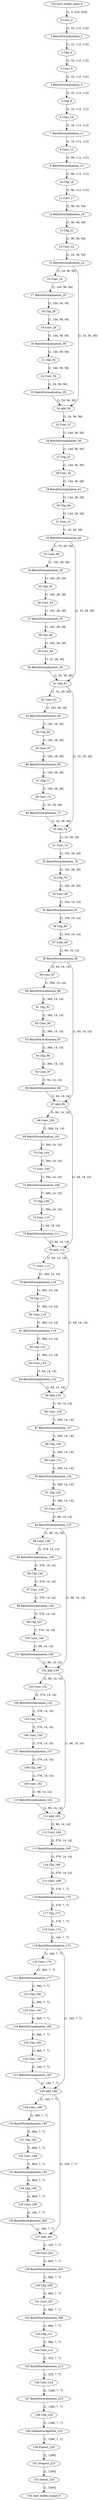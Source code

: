 strict digraph  {
"0 Conv_0" [id=0, type=Conv];
"1 BatchNormalization_1" [id=1, type=BatchNormalization];
"2 Clip_4" [id=2, type=Clip];
"3 Conv_5" [id=3, type=Conv];
"4 BatchNormalization_6" [id=4, type=BatchNormalization];
"5 Clip_9" [id=5, type=Clip];
"6 Conv_10" [id=6, type=Conv];
"7 BatchNormalization_11" [id=7, type=BatchNormalization];
"8 Conv_12" [id=8, type=Conv];
"9 BatchNormalization_13" [id=9, type=BatchNormalization];
"10 Clip_16" [id=10, type=Clip];
"11 Conv_17" [id=11, type=Conv];
"12 BatchNormalization_18" [id=12, type=BatchNormalization];
"13 Clip_21" [id=13, type=Clip];
"14 Conv_22" [id=14, type=Conv];
"15 BatchNormalization_23" [id=15, type=BatchNormalization];
"16 Conv_24" [id=16, type=Conv];
"17 BatchNormalization_25" [id=17, type=BatchNormalization];
"18 Clip_28" [id=18, type=Clip];
"19 Conv_29" [id=19, type=Conv];
"20 BatchNormalization_30" [id=20, type=BatchNormalization];
"21 Clip_33" [id=21, type=Clip];
"22 Conv_34" [id=22, type=Conv];
"23 BatchNormalization_35" [id=23, type=BatchNormalization];
"24 Add_36" [id=24, type=Add];
"25 Conv_37" [id=25, type=Conv];
"26 BatchNormalization_38" [id=26, type=BatchNormalization];
"27 Clip_41" [id=27, type=Clip];
"28 Conv_42" [id=28, type=Conv];
"29 BatchNormalization_43" [id=29, type=BatchNormalization];
"30 Clip_46" [id=30, type=Clip];
"31 Conv_47" [id=31, type=Conv];
"32 BatchNormalization_48" [id=32, type=BatchNormalization];
"33 Conv_49" [id=33, type=Conv];
"34 BatchNormalization_50" [id=34, type=BatchNormalization];
"35 Clip_53" [id=35, type=Clip];
"36 Conv_54" [id=36, type=Conv];
"37 BatchNormalization_55" [id=37, type=BatchNormalization];
"38 Clip_58" [id=38, type=Clip];
"39 Conv_59" [id=39, type=Conv];
"40 BatchNormalization_60" [id=40, type=BatchNormalization];
"41 Add_61" [id=41, type=Add];
"42 Conv_62" [id=42, type=Conv];
"43 BatchNormalization_63" [id=43, type=BatchNormalization];
"44 Clip_66" [id=44, type=Clip];
"45 Conv_67" [id=45, type=Conv];
"46 BatchNormalization_68" [id=46, type=BatchNormalization];
"47 Clip_71" [id=47, type=Clip];
"48 Conv_72" [id=48, type=Conv];
"49 BatchNormalization_73" [id=49, type=BatchNormalization];
"50 Add_74" [id=50, type=Add];
"51 Conv_75" [id=51, type=Conv];
"52 BatchNormalization_76" [id=52, type=BatchNormalization];
"53 Clip_79" [id=53, type=Clip];
"54 Conv_80" [id=54, type=Conv];
"55 BatchNormalization_81" [id=55, type=BatchNormalization];
"56 Clip_84" [id=56, type=Clip];
"57 Conv_85" [id=57, type=Conv];
"58 BatchNormalization_86" [id=58, type=BatchNormalization];
"59 Conv_87" [id=59, type=Conv];
"60 BatchNormalization_88" [id=60, type=BatchNormalization];
"61 Clip_91" [id=61, type=Clip];
"62 Conv_92" [id=62, type=Conv];
"63 BatchNormalization_93" [id=63, type=BatchNormalization];
"64 Clip_96" [id=64, type=Clip];
"65 Conv_97" [id=65, type=Conv];
"66 BatchNormalization_98" [id=66, type=BatchNormalization];
"67 Add_99" [id=67, type=Add];
"68 Conv_100" [id=68, type=Conv];
"69 BatchNormalization_101" [id=69, type=BatchNormalization];
"70 Clip_104" [id=70, type=Clip];
"71 Conv_105" [id=71, type=Conv];
"72 BatchNormalization_106" [id=72, type=BatchNormalization];
"73 Clip_109" [id=73, type=Clip];
"74 Conv_110" [id=74, type=Conv];
"75 BatchNormalization_111" [id=75, type=BatchNormalization];
"76 Add_112" [id=76, type=Add];
"77 Conv_113" [id=77, type=Conv];
"78 BatchNormalization_114" [id=78, type=BatchNormalization];
"79 Clip_117" [id=79, type=Clip];
"80 Conv_118" [id=80, type=Conv];
"81 BatchNormalization_119" [id=81, type=BatchNormalization];
"82 Clip_122" [id=82, type=Clip];
"83 Conv_123" [id=83, type=Conv];
"84 BatchNormalization_124" [id=84, type=BatchNormalization];
"85 Add_125" [id=85, type=Add];
"86 Conv_126" [id=86, type=Conv];
"87 BatchNormalization_127" [id=87, type=BatchNormalization];
"88 Clip_130" [id=88, type=Clip];
"89 Conv_131" [id=89, type=Conv];
"90 BatchNormalization_132" [id=90, type=BatchNormalization];
"91 Clip_135" [id=91, type=Clip];
"92 Conv_136" [id=92, type=Conv];
"93 BatchNormalization_137" [id=93, type=BatchNormalization];
"94 Conv_138" [id=94, type=Conv];
"95 BatchNormalization_139" [id=95, type=BatchNormalization];
"96 Clip_142" [id=96, type=Clip];
"97 Conv_143" [id=97, type=Conv];
"98 BatchNormalization_144" [id=98, type=BatchNormalization];
"99 Clip_147" [id=99, type=Clip];
"100 Conv_148" [id=100, type=Conv];
"101 BatchNormalization_149" [id=101, type=BatchNormalization];
"102 Add_150" [id=102, type=Add];
"103 Conv_151" [id=103, type=Conv];
"104 BatchNormalization_152" [id=104, type=BatchNormalization];
"105 Clip_155" [id=105, type=Clip];
"106 Conv_156" [id=106, type=Conv];
"107 BatchNormalization_157" [id=107, type=BatchNormalization];
"108 Clip_160" [id=108, type=Clip];
"109 Conv_161" [id=109, type=Conv];
"110 BatchNormalization_162" [id=110, type=BatchNormalization];
"111 Add_163" [id=111, type=Add];
"112 Conv_164" [id=112, type=Conv];
"113 BatchNormalization_165" [id=113, type=BatchNormalization];
"114 Clip_168" [id=114, type=Clip];
"115 Conv_169" [id=115, type=Conv];
"116 BatchNormalization_170" [id=116, type=BatchNormalization];
"117 Clip_173" [id=117, type=Clip];
"118 Conv_174" [id=118, type=Conv];
"119 BatchNormalization_175" [id=119, type=BatchNormalization];
"120 Conv_176" [id=120, type=Conv];
"121 BatchNormalization_177" [id=121, type=BatchNormalization];
"122 Clip_180" [id=122, type=Clip];
"123 Conv_181" [id=123, type=Conv];
"124 BatchNormalization_182" [id=124, type=BatchNormalization];
"125 Clip_185" [id=125, type=Clip];
"126 Conv_186" [id=126, type=Conv];
"127 BatchNormalization_187" [id=127, type=BatchNormalization];
"128 Add_188" [id=128, type=Add];
"129 Conv_189" [id=129, type=Conv];
"130 BatchNormalization_190" [id=130, type=BatchNormalization];
"131 Clip_193" [id=131, type=Clip];
"132 Conv_194" [id=132, type=Conv];
"133 BatchNormalization_195" [id=133, type=BatchNormalization];
"134 Clip_198" [id=134, type=Clip];
"135 Conv_199" [id=135, type=Conv];
"136 BatchNormalization_200" [id=136, type=BatchNormalization];
"137 Add_201" [id=137, type=Add];
"138 Conv_202" [id=138, type=Conv];
"139 BatchNormalization_203" [id=139, type=BatchNormalization];
"140 Clip_206" [id=140, type=Clip];
"141 Conv_207" [id=141, type=Conv];
"142 BatchNormalization_208" [id=142, type=BatchNormalization];
"143 Clip_211" [id=143, type=Clip];
"144 Conv_212" [id=144, type=Conv];
"145 BatchNormalization_213" [id=145, type=BatchNormalization];
"146 Conv_214" [id=146, type=Conv];
"147 BatchNormalization_215" [id=147, type=BatchNormalization];
"148 Clip_218" [id=148, type=Clip];
"149 GlobalAveragePool_219" [id=149, type=GlobalAveragePool];
"150 Flatten_220" [id=150, type=Flatten];
"151 Dropout_223" [id=151, type=Dropout];
"152 Gemm_224" [id=152, type=Gemm];
"153 nncf_model_input_0" [id=153, type=nncf_model_input];
"154 nncf_model_output_0" [id=154, type=nncf_model_output];
"0 Conv_0" -> "1 BatchNormalization_1"  [label="[1, 32, 112, 112]", style=solid];
"1 BatchNormalization_1" -> "2 Clip_4"  [label="[1, 32, 112, 112]", style=solid];
"2 Clip_4" -> "3 Conv_5"  [label="[1, 32, 112, 112]", style=solid];
"3 Conv_5" -> "4 BatchNormalization_6"  [label="[1, 32, 112, 112]", style=solid];
"4 BatchNormalization_6" -> "5 Clip_9"  [label="[1, 32, 112, 112]", style=solid];
"5 Clip_9" -> "6 Conv_10"  [label="[1, 32, 112, 112]", style=solid];
"6 Conv_10" -> "7 BatchNormalization_11"  [label="[1, 16, 112, 112]", style=solid];
"7 BatchNormalization_11" -> "8 Conv_12"  [label="[1, 16, 112, 112]", style=solid];
"8 Conv_12" -> "9 BatchNormalization_13"  [label="[1, 96, 112, 112]", style=solid];
"9 BatchNormalization_13" -> "10 Clip_16"  [label="[1, 96, 112, 112]", style=solid];
"10 Clip_16" -> "11 Conv_17"  [label="[1, 96, 112, 112]", style=solid];
"11 Conv_17" -> "12 BatchNormalization_18"  [label="[1, 96, 56, 56]", style=solid];
"12 BatchNormalization_18" -> "13 Clip_21"  [label="[1, 96, 56, 56]", style=solid];
"13 Clip_21" -> "14 Conv_22"  [label="[1, 96, 56, 56]", style=solid];
"14 Conv_22" -> "15 BatchNormalization_23"  [label="[1, 24, 56, 56]", style=solid];
"15 BatchNormalization_23" -> "16 Conv_24"  [label="[1, 24, 56, 56]", style=solid];
"15 BatchNormalization_23" -> "24 Add_36"  [label="[1, 24, 56, 56]", style=solid];
"16 Conv_24" -> "17 BatchNormalization_25"  [label="[1, 144, 56, 56]", style=solid];
"17 BatchNormalization_25" -> "18 Clip_28"  [label="[1, 144, 56, 56]", style=solid];
"18 Clip_28" -> "19 Conv_29"  [label="[1, 144, 56, 56]", style=solid];
"19 Conv_29" -> "20 BatchNormalization_30"  [label="[1, 144, 56, 56]", style=solid];
"20 BatchNormalization_30" -> "21 Clip_33"  [label="[1, 144, 56, 56]", style=solid];
"21 Clip_33" -> "22 Conv_34"  [label="[1, 144, 56, 56]", style=solid];
"22 Conv_34" -> "23 BatchNormalization_35"  [label="[1, 24, 56, 56]", style=solid];
"23 BatchNormalization_35" -> "24 Add_36"  [label="[1, 24, 56, 56]", style=solid];
"24 Add_36" -> "25 Conv_37"  [label="[1, 24, 56, 56]", style=solid];
"25 Conv_37" -> "26 BatchNormalization_38"  [label="[1, 144, 56, 56]", style=solid];
"26 BatchNormalization_38" -> "27 Clip_41"  [label="[1, 144, 56, 56]", style=solid];
"27 Clip_41" -> "28 Conv_42"  [label="[1, 144, 56, 56]", style=solid];
"28 Conv_42" -> "29 BatchNormalization_43"  [label="[1, 144, 28, 28]", style=solid];
"29 BatchNormalization_43" -> "30 Clip_46"  [label="[1, 144, 28, 28]", style=solid];
"30 Clip_46" -> "31 Conv_47"  [label="[1, 144, 28, 28]", style=solid];
"31 Conv_47" -> "32 BatchNormalization_48"  [label="[1, 32, 28, 28]", style=solid];
"32 BatchNormalization_48" -> "33 Conv_49"  [label="[1, 32, 28, 28]", style=solid];
"32 BatchNormalization_48" -> "41 Add_61"  [label="[1, 32, 28, 28]", style=solid];
"33 Conv_49" -> "34 BatchNormalization_50"  [label="[1, 192, 28, 28]", style=solid];
"34 BatchNormalization_50" -> "35 Clip_53"  [label="[1, 192, 28, 28]", style=solid];
"35 Clip_53" -> "36 Conv_54"  [label="[1, 192, 28, 28]", style=solid];
"36 Conv_54" -> "37 BatchNormalization_55"  [label="[1, 192, 28, 28]", style=solid];
"37 BatchNormalization_55" -> "38 Clip_58"  [label="[1, 192, 28, 28]", style=solid];
"38 Clip_58" -> "39 Conv_59"  [label="[1, 192, 28, 28]", style=solid];
"39 Conv_59" -> "40 BatchNormalization_60"  [label="[1, 32, 28, 28]", style=solid];
"40 BatchNormalization_60" -> "41 Add_61"  [label="[1, 32, 28, 28]", style=solid];
"41 Add_61" -> "42 Conv_62"  [label="[1, 32, 28, 28]", style=solid];
"41 Add_61" -> "50 Add_74"  [label="[1, 32, 28, 28]", style=solid];
"42 Conv_62" -> "43 BatchNormalization_63"  [label="[1, 192, 28, 28]", style=solid];
"43 BatchNormalization_63" -> "44 Clip_66"  [label="[1, 192, 28, 28]", style=solid];
"44 Clip_66" -> "45 Conv_67"  [label="[1, 192, 28, 28]", style=solid];
"45 Conv_67" -> "46 BatchNormalization_68"  [label="[1, 192, 28, 28]", style=solid];
"46 BatchNormalization_68" -> "47 Clip_71"  [label="[1, 192, 28, 28]", style=solid];
"47 Clip_71" -> "48 Conv_72"  [label="[1, 192, 28, 28]", style=solid];
"48 Conv_72" -> "49 BatchNormalization_73"  [label="[1, 32, 28, 28]", style=solid];
"49 BatchNormalization_73" -> "50 Add_74"  [label="[1, 32, 28, 28]", style=solid];
"50 Add_74" -> "51 Conv_75"  [label="[1, 32, 28, 28]", style=solid];
"51 Conv_75" -> "52 BatchNormalization_76"  [label="[1, 192, 28, 28]", style=solid];
"52 BatchNormalization_76" -> "53 Clip_79"  [label="[1, 192, 28, 28]", style=solid];
"53 Clip_79" -> "54 Conv_80"  [label="[1, 192, 28, 28]", style=solid];
"54 Conv_80" -> "55 BatchNormalization_81"  [label="[1, 192, 14, 14]", style=solid];
"55 BatchNormalization_81" -> "56 Clip_84"  [label="[1, 192, 14, 14]", style=solid];
"56 Clip_84" -> "57 Conv_85"  [label="[1, 192, 14, 14]", style=solid];
"57 Conv_85" -> "58 BatchNormalization_86"  [label="[1, 64, 14, 14]", style=solid];
"58 BatchNormalization_86" -> "59 Conv_87"  [label="[1, 64, 14, 14]", style=solid];
"58 BatchNormalization_86" -> "67 Add_99"  [label="[1, 64, 14, 14]", style=solid];
"59 Conv_87" -> "60 BatchNormalization_88"  [label="[1, 384, 14, 14]", style=solid];
"60 BatchNormalization_88" -> "61 Clip_91"  [label="[1, 384, 14, 14]", style=solid];
"61 Clip_91" -> "62 Conv_92"  [label="[1, 384, 14, 14]", style=solid];
"62 Conv_92" -> "63 BatchNormalization_93"  [label="[1, 384, 14, 14]", style=solid];
"63 BatchNormalization_93" -> "64 Clip_96"  [label="[1, 384, 14, 14]", style=solid];
"64 Clip_96" -> "65 Conv_97"  [label="[1, 384, 14, 14]", style=solid];
"65 Conv_97" -> "66 BatchNormalization_98"  [label="[1, 64, 14, 14]", style=solid];
"66 BatchNormalization_98" -> "67 Add_99"  [label="[1, 64, 14, 14]", style=solid];
"67 Add_99" -> "68 Conv_100"  [label="[1, 64, 14, 14]", style=solid];
"67 Add_99" -> "76 Add_112"  [label="[1, 64, 14, 14]", style=solid];
"68 Conv_100" -> "69 BatchNormalization_101"  [label="[1, 384, 14, 14]", style=solid];
"69 BatchNormalization_101" -> "70 Clip_104"  [label="[1, 384, 14, 14]", style=solid];
"70 Clip_104" -> "71 Conv_105"  [label="[1, 384, 14, 14]", style=solid];
"71 Conv_105" -> "72 BatchNormalization_106"  [label="[1, 384, 14, 14]", style=solid];
"72 BatchNormalization_106" -> "73 Clip_109"  [label="[1, 384, 14, 14]", style=solid];
"73 Clip_109" -> "74 Conv_110"  [label="[1, 384, 14, 14]", style=solid];
"74 Conv_110" -> "75 BatchNormalization_111"  [label="[1, 64, 14, 14]", style=solid];
"75 BatchNormalization_111" -> "76 Add_112"  [label="[1, 64, 14, 14]", style=solid];
"76 Add_112" -> "77 Conv_113"  [label="[1, 64, 14, 14]", style=solid];
"76 Add_112" -> "85 Add_125"  [label="[1, 64, 14, 14]", style=solid];
"77 Conv_113" -> "78 BatchNormalization_114"  [label="[1, 384, 14, 14]", style=solid];
"78 BatchNormalization_114" -> "79 Clip_117"  [label="[1, 384, 14, 14]", style=solid];
"79 Clip_117" -> "80 Conv_118"  [label="[1, 384, 14, 14]", style=solid];
"80 Conv_118" -> "81 BatchNormalization_119"  [label="[1, 384, 14, 14]", style=solid];
"81 BatchNormalization_119" -> "82 Clip_122"  [label="[1, 384, 14, 14]", style=solid];
"82 Clip_122" -> "83 Conv_123"  [label="[1, 384, 14, 14]", style=solid];
"83 Conv_123" -> "84 BatchNormalization_124"  [label="[1, 64, 14, 14]", style=solid];
"84 BatchNormalization_124" -> "85 Add_125"  [label="[1, 64, 14, 14]", style=solid];
"85 Add_125" -> "86 Conv_126"  [label="[1, 64, 14, 14]", style=solid];
"86 Conv_126" -> "87 BatchNormalization_127"  [label="[1, 384, 14, 14]", style=solid];
"87 BatchNormalization_127" -> "88 Clip_130"  [label="[1, 384, 14, 14]", style=solid];
"88 Clip_130" -> "89 Conv_131"  [label="[1, 384, 14, 14]", style=solid];
"89 Conv_131" -> "90 BatchNormalization_132"  [label="[1, 384, 14, 14]", style=solid];
"90 BatchNormalization_132" -> "91 Clip_135"  [label="[1, 384, 14, 14]", style=solid];
"91 Clip_135" -> "92 Conv_136"  [label="[1, 384, 14, 14]", style=solid];
"92 Conv_136" -> "93 BatchNormalization_137"  [label="[1, 96, 14, 14]", style=solid];
"93 BatchNormalization_137" -> "94 Conv_138"  [label="[1, 96, 14, 14]", style=solid];
"93 BatchNormalization_137" -> "102 Add_150"  [label="[1, 96, 14, 14]", style=solid];
"94 Conv_138" -> "95 BatchNormalization_139"  [label="[1, 576, 14, 14]", style=solid];
"95 BatchNormalization_139" -> "96 Clip_142"  [label="[1, 576, 14, 14]", style=solid];
"96 Clip_142" -> "97 Conv_143"  [label="[1, 576, 14, 14]", style=solid];
"97 Conv_143" -> "98 BatchNormalization_144"  [label="[1, 576, 14, 14]", style=solid];
"98 BatchNormalization_144" -> "99 Clip_147"  [label="[1, 576, 14, 14]", style=solid];
"99 Clip_147" -> "100 Conv_148"  [label="[1, 576, 14, 14]", style=solid];
"100 Conv_148" -> "101 BatchNormalization_149"  [label="[1, 96, 14, 14]", style=solid];
"101 BatchNormalization_149" -> "102 Add_150"  [label="[1, 96, 14, 14]", style=solid];
"102 Add_150" -> "103 Conv_151"  [label="[1, 96, 14, 14]", style=solid];
"102 Add_150" -> "111 Add_163"  [label="[1, 96, 14, 14]", style=solid];
"103 Conv_151" -> "104 BatchNormalization_152"  [label="[1, 576, 14, 14]", style=solid];
"104 BatchNormalization_152" -> "105 Clip_155"  [label="[1, 576, 14, 14]", style=solid];
"105 Clip_155" -> "106 Conv_156"  [label="[1, 576, 14, 14]", style=solid];
"106 Conv_156" -> "107 BatchNormalization_157"  [label="[1, 576, 14, 14]", style=solid];
"107 BatchNormalization_157" -> "108 Clip_160"  [label="[1, 576, 14, 14]", style=solid];
"108 Clip_160" -> "109 Conv_161"  [label="[1, 576, 14, 14]", style=solid];
"109 Conv_161" -> "110 BatchNormalization_162"  [label="[1, 96, 14, 14]", style=solid];
"110 BatchNormalization_162" -> "111 Add_163"  [label="[1, 96, 14, 14]", style=solid];
"111 Add_163" -> "112 Conv_164"  [label="[1, 96, 14, 14]", style=solid];
"112 Conv_164" -> "113 BatchNormalization_165"  [label="[1, 576, 14, 14]", style=solid];
"113 BatchNormalization_165" -> "114 Clip_168"  [label="[1, 576, 14, 14]", style=solid];
"114 Clip_168" -> "115 Conv_169"  [label="[1, 576, 14, 14]", style=solid];
"115 Conv_169" -> "116 BatchNormalization_170"  [label="[1, 576, 7, 7]", style=solid];
"116 BatchNormalization_170" -> "117 Clip_173"  [label="[1, 576, 7, 7]", style=solid];
"117 Clip_173" -> "118 Conv_174"  [label="[1, 576, 7, 7]", style=solid];
"118 Conv_174" -> "119 BatchNormalization_175"  [label="[1, 160, 7, 7]", style=solid];
"119 BatchNormalization_175" -> "120 Conv_176"  [label="[1, 160, 7, 7]", style=solid];
"119 BatchNormalization_175" -> "128 Add_188"  [label="[1, 160, 7, 7]", style=solid];
"120 Conv_176" -> "121 BatchNormalization_177"  [label="[1, 960, 7, 7]", style=solid];
"121 BatchNormalization_177" -> "122 Clip_180"  [label="[1, 960, 7, 7]", style=solid];
"122 Clip_180" -> "123 Conv_181"  [label="[1, 960, 7, 7]", style=solid];
"123 Conv_181" -> "124 BatchNormalization_182"  [label="[1, 960, 7, 7]", style=solid];
"124 BatchNormalization_182" -> "125 Clip_185"  [label="[1, 960, 7, 7]", style=solid];
"125 Clip_185" -> "126 Conv_186"  [label="[1, 960, 7, 7]", style=solid];
"126 Conv_186" -> "127 BatchNormalization_187"  [label="[1, 160, 7, 7]", style=solid];
"127 BatchNormalization_187" -> "128 Add_188"  [label="[1, 160, 7, 7]", style=solid];
"128 Add_188" -> "129 Conv_189"  [label="[1, 160, 7, 7]", style=solid];
"128 Add_188" -> "137 Add_201"  [label="[1, 160, 7, 7]", style=solid];
"129 Conv_189" -> "130 BatchNormalization_190"  [label="[1, 960, 7, 7]", style=solid];
"130 BatchNormalization_190" -> "131 Clip_193"  [label="[1, 960, 7, 7]", style=solid];
"131 Clip_193" -> "132 Conv_194"  [label="[1, 960, 7, 7]", style=solid];
"132 Conv_194" -> "133 BatchNormalization_195"  [label="[1, 960, 7, 7]", style=solid];
"133 BatchNormalization_195" -> "134 Clip_198"  [label="[1, 960, 7, 7]", style=solid];
"134 Clip_198" -> "135 Conv_199"  [label="[1, 960, 7, 7]", style=solid];
"135 Conv_199" -> "136 BatchNormalization_200"  [label="[1, 160, 7, 7]", style=solid];
"136 BatchNormalization_200" -> "137 Add_201"  [label="[1, 160, 7, 7]", style=solid];
"137 Add_201" -> "138 Conv_202"  [label="[1, 160, 7, 7]", style=solid];
"138 Conv_202" -> "139 BatchNormalization_203"  [label="[1, 960, 7, 7]", style=solid];
"139 BatchNormalization_203" -> "140 Clip_206"  [label="[1, 960, 7, 7]", style=solid];
"140 Clip_206" -> "141 Conv_207"  [label="[1, 960, 7, 7]", style=solid];
"141 Conv_207" -> "142 BatchNormalization_208"  [label="[1, 960, 7, 7]", style=solid];
"142 BatchNormalization_208" -> "143 Clip_211"  [label="[1, 960, 7, 7]", style=solid];
"143 Clip_211" -> "144 Conv_212"  [label="[1, 960, 7, 7]", style=solid];
"144 Conv_212" -> "145 BatchNormalization_213"  [label="[1, 320, 7, 7]", style=solid];
"145 BatchNormalization_213" -> "146 Conv_214"  [label="[1, 320, 7, 7]", style=solid];
"146 Conv_214" -> "147 BatchNormalization_215"  [label="[1, 1280, 7, 7]", style=solid];
"147 BatchNormalization_215" -> "148 Clip_218"  [label="[1, 1280, 7, 7]", style=solid];
"148 Clip_218" -> "149 GlobalAveragePool_219"  [label="[1, 1280, 7, 7]", style=solid];
"149 GlobalAveragePool_219" -> "150 Flatten_220"  [label="[1, 1280, 1, 1]", style=solid];
"150 Flatten_220" -> "151 Dropout_223"  [label="[1, 1280]", style=solid];
"151 Dropout_223" -> "152 Gemm_224"  [label="[1, 1280]", style=solid];
"152 Gemm_224" -> "154 nncf_model_output_0"  [label="[1, 1000]", style=solid];
"153 nncf_model_input_0" -> "0 Conv_0"  [label="[1, 3, 224, 224]", style=solid];
}
